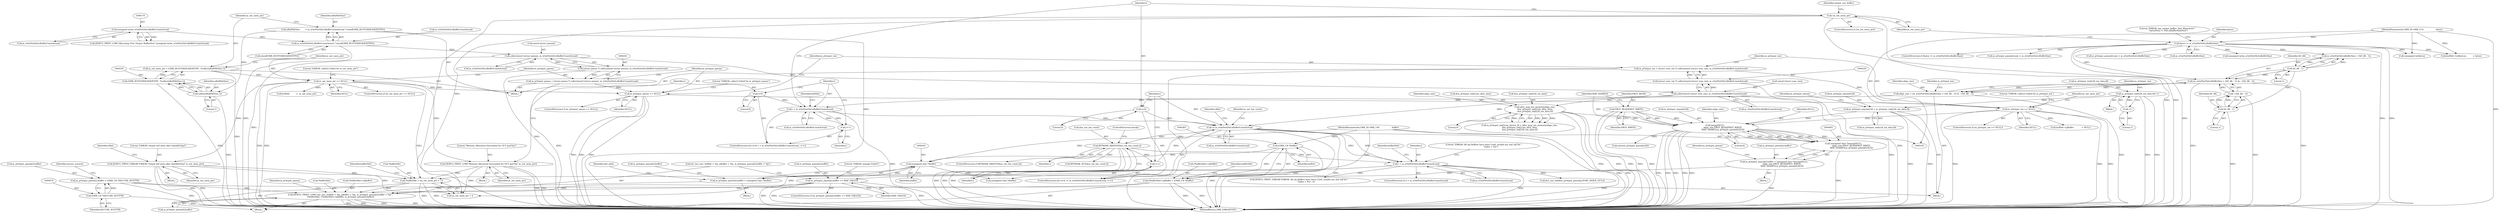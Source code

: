 digraph "0_Android_89913d7df36dbeb458ce165856bd6505a2ec647d_0@pointer" {
"1000604" [label="(Call,DEBUG_PRINT_LOW(\"use_out:: bufhdr = %p, pBuffer = %p, m_pOutput_pmem[i].buffer = %p\",\n (*bufferHdr), (*bufferHdr)->pBuffer, m_pOutput_pmem[i].buffer))"];
"1000371" [label="(Call,*bufferHdr = (m_out_mem_ptr + i ))"];
"1000334" [label="(Call,DEBUG_PRINT_ERROR(\"ERROR: Output buf mem alloc failed[0x%p]\",m_out_mem_ptr))"];
"1000190" [label="(Call,m_out_mem_ptr == NULL)"];
"1000182" [label="(Call,m_out_mem_ptr = (OMX_BUFFERHEADERTYPE  *)calloc(nBufHdrSize,1))"];
"1000184" [label="(Call,(OMX_BUFFERHEADERTYPE  *)calloc(nBufHdrSize,1))"];
"1000186" [label="(Call,calloc(nBufHdrSize,1))"];
"1000174" [label="(Call,nBufHdrSize        = m_sOutPortDef.nBufferCountActual * sizeof(OMX_BUFFERHEADERTYPE))"];
"1000176" [label="(Call,m_sOutPortDef.nBufferCountActual * sizeof(OMX_BUFFERHEADERTYPE))"];
"1000169" [label="(Call,(unsigned int)m_sOutPortDef.nBufferCountActual)"];
"1000157" [label="(Call,!m_out_mem_ptr)"];
"1000242" [label="(Call,DEBUG_PRINT_LOW(\"Memory Allocation Succeeded for OUT port%p\",m_out_mem_ptr))"];
"1000365" [label="(Call,i < m_sOutPortDef.nBufferCountActual)"];
"1000353" [label="(Call,BITMASK_ABSENT(&m_out_bm_count,i))"];
"1000344" [label="(Call,i< m_sOutPortDef.nBufferCountActual)"];
"1000341" [label="(Call,i=0)"];
"1000349" [label="(Call,i++)"];
"1000249" [label="(Call,i < m_sOutPortDef.nBufferCountActual)"];
"1000254" [label="(Call,i++)"];
"1000246" [label="(Call,i=0)"];
"1000221" [label="(Call,calloc(sizeof (struct venc_ion), m_sOutPortDef.nBufferCountActual))"];
"1000202" [label="(Call,calloc(sizeof (struct pmem), m_sOutPortDef.nBufferCountActual))"];
"1000377" [label="(Call,(*bufferHdr)->pBuffer = (OMX_U8 *)buffer)"];
"1000382" [label="(Call,(OMX_U8 *)buffer)"];
"1000109" [label="(MethodParameterIn,OMX_IN OMX_U8*                   buffer)"];
"1000472" [label="(Call,m_pOutput_pmem[i].buffer = (OMX_U8 *)SECURE_BUFPTR)"];
"1000478" [label="(Call,(OMX_U8 *)SECURE_BUFPTR)"];
"1000507" [label="(Call,m_pOutput_pmem[i].buffer == MAP_FAILED)"];
"1000485" [label="(Call,m_pOutput_pmem[i].buffer = (unsigned char *)mmap(NULL,\n                        align_size,PROT_READ|PROT_WRITE,\n                        MAP_SHARED,m_pOutput_pmem[i].fd,0))"];
"1000491" [label="(Call,(unsigned char *)mmap(NULL,\n                        align_size,PROT_READ|PROT_WRITE,\n                        MAP_SHARED,m_pOutput_pmem[i].fd,0))"];
"1000493" [label="(Call,mmap(NULL,\n                        align_size,PROT_READ|PROT_WRITE,\n                        MAP_SHARED,m_pOutput_pmem[i].fd,0))"];
"1000228" [label="(Call,m_pOutput_ion == NULL)"];
"1000217" [label="(Call,m_pOutput_ion = (struct venc_ion *) calloc(sizeof (struct venc_ion), m_sOutPortDef.nBufferCountActual))"];
"1000219" [label="(Call,(struct venc_ion *) calloc(sizeof (struct venc_ion), m_sOutPortDef.nBufferCountActual))"];
"1000209" [label="(Call,m_pOutput_pmem == NULL)"];
"1000198" [label="(Call,m_pOutput_pmem = (struct pmem *) calloc(sizeof (struct pmem), m_sOutPortDef.nBufferCountActual))"];
"1000200" [label="(Call,(struct pmem *) calloc(sizeof (struct pmem), m_sOutPortDef.nBufferCountActual))"];
"1000415" [label="(Call,alloc_map_ion_memory(align_size,\n &m_pOutput_ion[i].ion_alloc_data,\n &m_pOutput_ion[i].fd_ion_data,0))"];
"1000395" [label="(Call,align_size = (m_sOutPortDef.nBufferSize + (SZ_4K - 1)) & ~(SZ_4K - 1))"];
"1000397" [label="(Call,(m_sOutPortDef.nBufferSize + (SZ_4K - 1)) & ~(SZ_4K - 1))"];
"1000138" [label="(Call,bytes != m_sOutPortDef.nBufferSize)"];
"1000108" [label="(MethodParameterIn,OMX_IN OMX_U32                   bytes)"];
"1000402" [label="(Call,SZ_4K - 1)"];
"1000405" [label="(Call,~(SZ_4K - 1))"];
"1000406" [label="(Call,SZ_4K - 1)"];
"1000496" [label="(Call,PROT_READ|PROT_WRITE)"];
"1000443" [label="(Call,m_pOutput_pmem[i].fd = m_pOutput_ion[i].fd_ion_data.fd)"];
"1000313" [label="(Call,m_pOutput_ion[i].fd_ion_data.fd=-1)"];
"1000321" [label="(Call,-1)"];
"1000584" [label="(Call,m_pOutput_pmem[i].buffer = (unsigned char *)buffer)"];
"1000590" [label="(Call,(unsigned char *)buffer)"];
"1000203" [label="(Call,sizeof (struct pmem))"];
"1000246" [label="(Call,i=0)"];
"1000248" [label="(Literal,0)"];
"1000412" [label="(Identifier,m_pOutput_ion)"];
"1000517" [label="(Call,close(m_pOutput_pmem[i].fd))"];
"1000415" [label="(Call,alloc_map_ion_memory(align_size,\n &m_pOutput_ion[i].ion_alloc_data,\n &m_pOutput_ion[i].fd_ion_data,0))"];
"1000334" [label="(Call,DEBUG_PRINT_ERROR(\"ERROR: Output buf mem alloc failed[0x%p]\",m_out_mem_ptr))"];
"1000313" [label="(Call,m_pOutput_ion[i].fd_ion_data.fd=-1)"];
"1000145" [label="(Literal,\"ERROR: use_output_buffer: Size Mismatch!! \"\n \"bytes[%u] != Port.nBufferSize[%u]\")"];
"1000358" [label="(ControlStructure,break;)"];
"1000157" [label="(Call,!m_out_mem_ptr)"];
"1000354" [label="(Call,&m_out_bm_count)"];
"1000646" [label="(MethodReturn,OMX_ERRORTYPE)"];
"1000480" [label="(Identifier,SECURE_BUFPTR)"];
"1000192" [label="(Identifier,NULL)"];
"1000417" [label="(Call,&m_pOutput_ion[i].ion_alloc_data)"];
"1000409" [label="(Call,m_pOutput_ion[i].ion_device_fd = alloc_map_ion_memory(align_size,\n &m_pOutput_ion[i].ion_alloc_data,\n &m_pOutput_ion[i].fd_ion_data,0))"];
"1000367" [label="(Call,m_sOutPortDef.nBufferCountActual)"];
"1000243" [label="(Literal,\"Memory Allocation Succeeded for OUT port%p\")"];
"1000340" [label="(ControlStructure,for (i=0; i< m_sOutPortDef.nBufferCountActual; i++))"];
"1000366" [label="(Identifier,i)"];
"1000498" [label="(Identifier,PROT_WRITE)"];
"1000245" [label="(ControlStructure,for (i=0; i < m_sOutPortDef.nBufferCountActual ; i++))"];
"1000139" [label="(Identifier,bytes)"];
"1000495" [label="(Identifier,align_size)"];
"1000195" [label="(Literal,\"ERROR: calloc() Failed for m_out_mem_ptr\")"];
"1000224" [label="(Call,m_sOutPortDef.nBufferCountActual)"];
"1000429" [label="(Literal,0)"];
"1000397" [label="(Call,(m_sOutPortDef.nBufferSize + (SZ_4K - 1)) & ~(SZ_4K - 1))"];
"1000604" [label="(Call,DEBUG_PRINT_LOW(\"use_out:: bufhdr = %p, pBuffer = %p, m_pOutput_pmem[i].buffer = %p\",\n (*bufferHdr), (*bufferHdr)->pBuffer, m_pOutput_pmem[i].buffer))"];
"1000349" [label="(Call,i++)"];
"1000140" [label="(Call,m_sOutPortDef.nBufferSize)"];
"1000156" [label="(ControlStructure,if (!m_out_mem_ptr))"];
"1000377" [label="(Call,(*bufferHdr)->pBuffer = (OMX_U8 *)buffer)"];
"1000183" [label="(Identifier,m_out_mem_ptr)"];
"1000473" [label="(Call,m_pOutput_pmem[i].buffer)"];
"1000483" [label="(Identifier,secure_session)"];
"1000493" [label="(Call,mmap(NULL,\n                        align_size,PROT_READ|PROT_WRITE,\n                        MAP_SHARED,m_pOutput_pmem[i].fd,0))"];
"1000335" [label="(Literal,\"ERROR: Output buf mem alloc failed[0x%p]\")"];
"1000639" [label="(Literal,\"ERROR: All o/p Buffers have been Used, invalid use_buf call for \"\n                     \"index = %u\")"];
"1000176" [label="(Call,m_sOutPortDef.nBufferCountActual * sizeof(OMX_BUFFERHEADERTYPE))"];
"1000167" [label="(Call,DEBUG_PRINT_LOW(\"Allocating First Output Buffer(%u)\",(unsigned int)m_sOutPortDef.nBufferCountActual))"];
"1000342" [label="(Identifier,i)"];
"1000344" [label="(Call,i< m_sOutPortDef.nBufferCountActual)"];
"1000402" [label="(Call,SZ_4K - 1)"];
"1000485" [label="(Call,m_pOutput_pmem[i].buffer = (unsigned char *)mmap(NULL,\n                        align_size,PROT_READ|PROT_WRITE,\n                        MAP_SHARED,m_pOutput_pmem[i].fd,0))"];
"1000396" [label="(Identifier,align_size)"];
"1000255" [label="(Identifier,i)"];
"1000108" [label="(MethodParameterIn,OMX_IN OMX_U32                   bytes)"];
"1000506" [label="(ControlStructure,if (m_pOutput_pmem[i].buffer == MAP_FAILED))"];
"1000404" [label="(Literal,1)"];
"1000180" [label="(Call,sizeof(OMX_BUFFERHEADERTYPE))"];
"1000373" [label="(Identifier,bufferHdr)"];
"1000149" [label="(Call,(unsigned int)m_sOutPortDef.nBufferSize)"];
"1000612" [label="(Call,m_pOutput_pmem[i].buffer)"];
"1000382" [label="(Call,(OMX_U8 *)buffer)"];
"1000484" [label="(Block,)"];
"1000138" [label="(Call,bytes != m_sOutPortDef.nBufferSize)"];
"1000395" [label="(Call,align_size = (m_sOutPortDef.nBufferSize + (SZ_4K - 1)) & ~(SZ_4K - 1))"];
"1000244" [label="(Identifier,m_out_mem_ptr)"];
"1000508" [label="(Call,m_pOutput_pmem[i].buffer)"];
"1000251" [label="(Call,m_sOutPortDef.nBufferCountActual)"];
"1000237" [label="(Identifier,m_out_mem_ptr)"];
"1000499" [label="(Identifier,MAP_SHARED)"];
"1000221" [label="(Call,calloc(sizeof (struct venc_ion), m_sOutPortDef.nBufferCountActual))"];
"1000199" [label="(Identifier,m_pOutput_pmem)"];
"1000336" [label="(Identifier,m_out_mem_ptr)"];
"1000230" [label="(Identifier,NULL)"];
"1000346" [label="(Call,m_sOutPortDef.nBufferCountActual)"];
"1000608" [label="(Call,(*bufferHdr)->pBuffer)"];
"1000177" [label="(Call,m_sOutPortDef.nBufferCountActual)"];
"1000217" [label="(Call,m_pOutput_ion = (struct venc_ion *) calloc(sizeof (struct venc_ion), m_sOutPortDef.nBufferCountActual))"];
"1000249" [label="(Call,i < m_sOutPortDef.nBufferCountActual)"];
"1000388" [label="(Identifier,bufferHdr)"];
"1000371" [label="(Call,*bufferHdr = (m_out_mem_ptr + i ))"];
"1000497" [label="(Identifier,PROT_READ)"];
"1000290" [label="(Call,bufHdr->pBuffer            = NULL)"];
"1000341" [label="(Call,i=0)"];
"1000109" [label="(MethodParameterIn,OMX_IN OMX_U8*                   buffer)"];
"1000443" [label="(Call,m_pOutput_pmem[i].fd = m_pOutput_ion[i].fd_ion_data.fd)"];
"1000510" [label="(Identifier,m_pOutput_pmem)"];
"1000423" [label="(Call,&m_pOutput_ion[i].fd_ion_data)"];
"1000408" [label="(Literal,1)"];
"1000507" [label="(Call,m_pOutput_pmem[i].buffer == MAP_FAILED)"];
"1000174" [label="(Call,nBufHdrSize        = m_sOutPortDef.nBufferCountActual * sizeof(OMX_BUFFERHEADERTYPE))"];
"1000372" [label="(Call,*bufferHdr)"];
"1000218" [label="(Identifier,m_pOutput_ion)"];
"1000270" [label="(Call,bufHdr->nAllocLen          = bytes)"];
"1000384" [label="(Identifier,buffer)"];
"1000191" [label="(Identifier,m_out_mem_ptr)"];
"1000239" [label="(Call,bufHdr          =  m_out_mem_ptr)"];
"1000622" [label="(Identifier,m_pOutput_pmem)"];
"1000210" [label="(Identifier,m_pOutput_pmem)"];
"1000219" [label="(Call,(struct venc_ion *) calloc(sizeof (struct venc_ion), m_sOutPortDef.nBufferCountActual))"];
"1000202" [label="(Call,calloc(sizeof (struct pmem), m_sOutPortDef.nBufferCountActual))"];
"1000137" [label="(ControlStructure,if (bytes != m_sOutPortDef.nBufferSize))"];
"1000505" [label="(Literal,0)"];
"1000374" [label="(Call,m_out_mem_ptr + i)"];
"1000459" [label="(Identifier,m_pOutput_pmem)"];
"1000175" [label="(Identifier,nBufHdrSize)"];
"1000356" [label="(Identifier,i)"];
"1000250" [label="(Identifier,i)"];
"1000590" [label="(Call,(unsigned char *)buffer)"];
"1000229" [label="(Identifier,m_pOutput_ion)"];
"1000222" [label="(Call,sizeof (struct venc_ion))"];
"1000198" [label="(Call,m_pOutput_pmem = (struct pmem *) calloc(sizeof (struct pmem), m_sOutPortDef.nBufferCountActual))"];
"1000184" [label="(Call,(OMX_BUFFERHEADERTYPE  *)calloc(nBufHdrSize,1))"];
"1000398" [label="(Call,m_sOutPortDef.nBufferSize + (SZ_4K - 1))"];
"1000256" [label="(Block,)"];
"1000146" [label="(Call,(unsigned int)bytes)"];
"1000208" [label="(ControlStructure,if (m_pOutput_pmem == NULL))"];
"1000456" [label="(Call,m_pOutput_pmem[i].size = m_sOutPortDef.nBufferSize)"];
"1000254" [label="(Call,i++)"];
"1000350" [label="(Identifier,i)"];
"1000345" [label="(Identifier,i)"];
"1000333" [label="(Block,)"];
"1000380" [label="(Identifier,bufferHdr)"];
"1000182" [label="(Call,m_out_mem_ptr = (OMX_BUFFERHEADERTYPE  *)calloc(nBufHdrSize,1))"];
"1000394" [label="(Block,)"];
"1000211" [label="(Identifier,NULL)"];
"1000209" [label="(Call,m_pOutput_pmem == NULL)"];
"1000259" [label="(Identifier,bufHdr)"];
"1000321" [label="(Call,-1)"];
"1000238" [label="(Block,)"];
"1000606" [label="(Call,*bufferHdr)"];
"1000365" [label="(Call,i < m_sOutPortDef.nBufferCountActual)"];
"1000343" [label="(Literal,0)"];
"1000494" [label="(Identifier,NULL)"];
"1000584" [label="(Call,m_pOutput_pmem[i].buffer = (unsigned char *)buffer)"];
"1000378" [label="(Call,(*bufferHdr)->pBuffer)"];
"1000601" [label="(Call,(unsigned char *)buffer)"];
"1000169" [label="(Call,(unsigned int)m_sOutPortDef.nBufferCountActual)"];
"1000632" [label="(Call,BITMASK_SET(&m_out_bm_count,i))"];
"1000496" [label="(Call,PROT_READ|PROT_WRITE)"];
"1000186" [label="(Call,calloc(nBufHdrSize,1))"];
"1000405" [label="(Call,~(SZ_4K - 1))"];
"1000638" [label="(Call,DEBUG_PRINT_ERROR(\"ERROR: All o/p Buffers have been Used, invalid use_buf call for \"\n                     \"index = %u\", i))"];
"1000352" [label="(ControlStructure,if (BITMASK_ABSENT(&m_out_bm_count,i)))"];
"1000592" [label="(Identifier,buffer)"];
"1000327" [label="(Identifier,m_pOutput_ion)"];
"1000205" [label="(Call,m_sOutPortDef.nBufferCountActual)"];
"1000190" [label="(Call,m_out_mem_ptr == NULL)"];
"1000513" [label="(Identifier,MAP_FAILED)"];
"1000486" [label="(Call,m_pOutput_pmem[i].buffer)"];
"1000449" [label="(Call,m_pOutput_ion[i].fd_ion_data.fd)"];
"1000355" [label="(Identifier,m_out_bm_count)"];
"1000361" [label="(Identifier,eRet)"];
"1000233" [label="(Literal,\"ERROR: calloc() Failed for m_pOutput_ion\")"];
"1000585" [label="(Call,m_pOutput_pmem[i].buffer)"];
"1000158" [label="(Identifier,m_out_mem_ptr)"];
"1000600" [label="(Identifier,buf_addr)"];
"1000444" [label="(Call,m_pOutput_pmem[i].fd)"];
"1000314" [label="(Call,m_pOutput_ion[i].fd_ion_data.fd)"];
"1000161" [label="(Identifier,output_use_buffer)"];
"1000159" [label="(Block,)"];
"1000605" [label="(Literal,\"use_out:: bufhdr = %p, pBuffer = %p, m_pOutput_pmem[i].buffer = %p\")"];
"1000416" [label="(Identifier,align_size)"];
"1000491" [label="(Call,(unsigned char *)mmap(NULL,\n                        align_size,PROT_READ|PROT_WRITE,\n                        MAP_SHARED,m_pOutput_pmem[i].fd,0))"];
"1000353" [label="(Call,BITMASK_ABSENT(&m_out_bm_count,i))"];
"1000322" [label="(Literal,1)"];
"1000478" [label="(Call,(OMX_U8 *)SECURE_BUFPTR)"];
"1000242" [label="(Call,DEBUG_PRINT_LOW(\"Memory Allocation Succeeded for OUT port%p\",m_out_mem_ptr))"];
"1000189" [label="(ControlStructure,if (m_out_mem_ptr == NULL))"];
"1000575" [label="(Call,m_pOutput_pmem[i].size = m_sOutPortDef.nBufferSize)"];
"1000546" [label="(Block,)"];
"1000338" [label="(Identifier,eRet)"];
"1000200" [label="(Call,(struct pmem *) calloc(sizeof (struct pmem), m_sOutPortDef.nBufferCountActual))"];
"1000406" [label="(Call,SZ_4K - 1)"];
"1000227" [label="(ControlStructure,if (m_pOutput_ion == NULL))"];
"1000228" [label="(Call,m_pOutput_ion == NULL)"];
"1000364" [label="(ControlStructure,if (i < m_sOutPortDef.nBufferCountActual))"];
"1000407" [label="(Identifier,SZ_4K)"];
"1000500" [label="(Call,m_pOutput_pmem[i].fd)"];
"1000619" [label="(Call,dev_use_buf(&m_pOutput_pmem[i],PORT_INDEX_OUT,i))"];
"1000188" [label="(Literal,1)"];
"1000516" [label="(Literal,\"ERROR: mmap() Failed\")"];
"1000472" [label="(Call,m_pOutput_pmem[i].buffer = (OMX_U8 *)SECURE_BUFPTR)"];
"1000247" [label="(Identifier,i)"];
"1000214" [label="(Literal,\"ERROR: calloc() Failed for m_pOutput_pmem\")"];
"1000403" [label="(Identifier,SZ_4K)"];
"1000187" [label="(Identifier,nBufHdrSize)"];
"1000171" [label="(Call,m_sOutPortDef.nBufferCountActual)"];
"1000370" [label="(Block,)"];
"1000604" -> "1000370"  [label="AST: "];
"1000604" -> "1000612"  [label="CFG: "];
"1000605" -> "1000604"  [label="AST: "];
"1000606" -> "1000604"  [label="AST: "];
"1000608" -> "1000604"  [label="AST: "];
"1000612" -> "1000604"  [label="AST: "];
"1000622" -> "1000604"  [label="CFG: "];
"1000604" -> "1000646"  [label="DDG: "];
"1000604" -> "1000646"  [label="DDG: "];
"1000604" -> "1000646"  [label="DDG: "];
"1000604" -> "1000646"  [label="DDG: "];
"1000371" -> "1000604"  [label="DDG: "];
"1000377" -> "1000604"  [label="DDG: "];
"1000472" -> "1000604"  [label="DDG: "];
"1000507" -> "1000604"  [label="DDG: "];
"1000584" -> "1000604"  [label="DDG: "];
"1000371" -> "1000370"  [label="AST: "];
"1000371" -> "1000374"  [label="CFG: "];
"1000372" -> "1000371"  [label="AST: "];
"1000374" -> "1000371"  [label="AST: "];
"1000380" -> "1000371"  [label="CFG: "];
"1000371" -> "1000646"  [label="DDG: "];
"1000371" -> "1000646"  [label="DDG: "];
"1000334" -> "1000371"  [label="DDG: "];
"1000157" -> "1000371"  [label="DDG: "];
"1000242" -> "1000371"  [label="DDG: "];
"1000365" -> "1000371"  [label="DDG: "];
"1000334" -> "1000333"  [label="AST: "];
"1000334" -> "1000336"  [label="CFG: "];
"1000335" -> "1000334"  [label="AST: "];
"1000336" -> "1000334"  [label="AST: "];
"1000338" -> "1000334"  [label="CFG: "];
"1000334" -> "1000646"  [label="DDG: "];
"1000334" -> "1000646"  [label="DDG: "];
"1000190" -> "1000334"  [label="DDG: "];
"1000334" -> "1000374"  [label="DDG: "];
"1000190" -> "1000189"  [label="AST: "];
"1000190" -> "1000192"  [label="CFG: "];
"1000191" -> "1000190"  [label="AST: "];
"1000192" -> "1000190"  [label="AST: "];
"1000195" -> "1000190"  [label="CFG: "];
"1000199" -> "1000190"  [label="CFG: "];
"1000190" -> "1000646"  [label="DDG: "];
"1000190" -> "1000646"  [label="DDG: "];
"1000190" -> "1000646"  [label="DDG: "];
"1000182" -> "1000190"  [label="DDG: "];
"1000190" -> "1000209"  [label="DDG: "];
"1000190" -> "1000239"  [label="DDG: "];
"1000190" -> "1000242"  [label="DDG: "];
"1000182" -> "1000159"  [label="AST: "];
"1000182" -> "1000184"  [label="CFG: "];
"1000183" -> "1000182"  [label="AST: "];
"1000184" -> "1000182"  [label="AST: "];
"1000191" -> "1000182"  [label="CFG: "];
"1000182" -> "1000646"  [label="DDG: "];
"1000184" -> "1000182"  [label="DDG: "];
"1000184" -> "1000186"  [label="CFG: "];
"1000185" -> "1000184"  [label="AST: "];
"1000186" -> "1000184"  [label="AST: "];
"1000184" -> "1000646"  [label="DDG: "];
"1000186" -> "1000184"  [label="DDG: "];
"1000186" -> "1000184"  [label="DDG: "];
"1000186" -> "1000188"  [label="CFG: "];
"1000187" -> "1000186"  [label="AST: "];
"1000188" -> "1000186"  [label="AST: "];
"1000186" -> "1000646"  [label="DDG: "];
"1000174" -> "1000186"  [label="DDG: "];
"1000174" -> "1000159"  [label="AST: "];
"1000174" -> "1000176"  [label="CFG: "];
"1000175" -> "1000174"  [label="AST: "];
"1000176" -> "1000174"  [label="AST: "];
"1000183" -> "1000174"  [label="CFG: "];
"1000174" -> "1000646"  [label="DDG: "];
"1000176" -> "1000174"  [label="DDG: "];
"1000176" -> "1000180"  [label="CFG: "];
"1000177" -> "1000176"  [label="AST: "];
"1000180" -> "1000176"  [label="AST: "];
"1000176" -> "1000646"  [label="DDG: "];
"1000169" -> "1000176"  [label="DDG: "];
"1000176" -> "1000202"  [label="DDG: "];
"1000169" -> "1000167"  [label="AST: "];
"1000169" -> "1000171"  [label="CFG: "];
"1000170" -> "1000169"  [label="AST: "];
"1000171" -> "1000169"  [label="AST: "];
"1000167" -> "1000169"  [label="CFG: "];
"1000169" -> "1000167"  [label="DDG: "];
"1000157" -> "1000156"  [label="AST: "];
"1000157" -> "1000158"  [label="CFG: "];
"1000158" -> "1000157"  [label="AST: "];
"1000161" -> "1000157"  [label="CFG: "];
"1000342" -> "1000157"  [label="CFG: "];
"1000157" -> "1000646"  [label="DDG: "];
"1000157" -> "1000646"  [label="DDG: "];
"1000157" -> "1000374"  [label="DDG: "];
"1000242" -> "1000238"  [label="AST: "];
"1000242" -> "1000244"  [label="CFG: "];
"1000243" -> "1000242"  [label="AST: "];
"1000244" -> "1000242"  [label="AST: "];
"1000247" -> "1000242"  [label="CFG: "];
"1000242" -> "1000646"  [label="DDG: "];
"1000242" -> "1000646"  [label="DDG: "];
"1000242" -> "1000374"  [label="DDG: "];
"1000365" -> "1000364"  [label="AST: "];
"1000365" -> "1000367"  [label="CFG: "];
"1000366" -> "1000365"  [label="AST: "];
"1000367" -> "1000365"  [label="AST: "];
"1000373" -> "1000365"  [label="CFG: "];
"1000639" -> "1000365"  [label="CFG: "];
"1000365" -> "1000646"  [label="DDG: "];
"1000365" -> "1000646"  [label="DDG: "];
"1000353" -> "1000365"  [label="DDG: "];
"1000344" -> "1000365"  [label="DDG: "];
"1000344" -> "1000365"  [label="DDG: "];
"1000365" -> "1000374"  [label="DDG: "];
"1000365" -> "1000619"  [label="DDG: "];
"1000365" -> "1000638"  [label="DDG: "];
"1000353" -> "1000352"  [label="AST: "];
"1000353" -> "1000356"  [label="CFG: "];
"1000354" -> "1000353"  [label="AST: "];
"1000356" -> "1000353"  [label="AST: "];
"1000358" -> "1000353"  [label="CFG: "];
"1000350" -> "1000353"  [label="CFG: "];
"1000353" -> "1000646"  [label="DDG: "];
"1000353" -> "1000646"  [label="DDG: "];
"1000353" -> "1000646"  [label="DDG: "];
"1000353" -> "1000349"  [label="DDG: "];
"1000344" -> "1000353"  [label="DDG: "];
"1000353" -> "1000632"  [label="DDG: "];
"1000344" -> "1000340"  [label="AST: "];
"1000344" -> "1000346"  [label="CFG: "];
"1000345" -> "1000344"  [label="AST: "];
"1000346" -> "1000344"  [label="AST: "];
"1000355" -> "1000344"  [label="CFG: "];
"1000361" -> "1000344"  [label="CFG: "];
"1000344" -> "1000646"  [label="DDG: "];
"1000344" -> "1000646"  [label="DDG: "];
"1000344" -> "1000646"  [label="DDG: "];
"1000341" -> "1000344"  [label="DDG: "];
"1000349" -> "1000344"  [label="DDG: "];
"1000249" -> "1000344"  [label="DDG: "];
"1000221" -> "1000344"  [label="DDG: "];
"1000341" -> "1000340"  [label="AST: "];
"1000341" -> "1000343"  [label="CFG: "];
"1000342" -> "1000341"  [label="AST: "];
"1000343" -> "1000341"  [label="AST: "];
"1000345" -> "1000341"  [label="CFG: "];
"1000349" -> "1000340"  [label="AST: "];
"1000349" -> "1000350"  [label="CFG: "];
"1000350" -> "1000349"  [label="AST: "];
"1000345" -> "1000349"  [label="CFG: "];
"1000249" -> "1000245"  [label="AST: "];
"1000249" -> "1000251"  [label="CFG: "];
"1000250" -> "1000249"  [label="AST: "];
"1000251" -> "1000249"  [label="AST: "];
"1000259" -> "1000249"  [label="CFG: "];
"1000342" -> "1000249"  [label="CFG: "];
"1000249" -> "1000646"  [label="DDG: "];
"1000254" -> "1000249"  [label="DDG: "];
"1000246" -> "1000249"  [label="DDG: "];
"1000221" -> "1000249"  [label="DDG: "];
"1000249" -> "1000254"  [label="DDG: "];
"1000254" -> "1000245"  [label="AST: "];
"1000254" -> "1000255"  [label="CFG: "];
"1000255" -> "1000254"  [label="AST: "];
"1000250" -> "1000254"  [label="CFG: "];
"1000246" -> "1000245"  [label="AST: "];
"1000246" -> "1000248"  [label="CFG: "];
"1000247" -> "1000246"  [label="AST: "];
"1000248" -> "1000246"  [label="AST: "];
"1000250" -> "1000246"  [label="CFG: "];
"1000221" -> "1000219"  [label="AST: "];
"1000221" -> "1000224"  [label="CFG: "];
"1000222" -> "1000221"  [label="AST: "];
"1000224" -> "1000221"  [label="AST: "];
"1000219" -> "1000221"  [label="CFG: "];
"1000221" -> "1000646"  [label="DDG: "];
"1000221" -> "1000219"  [label="DDG: "];
"1000202" -> "1000221"  [label="DDG: "];
"1000202" -> "1000200"  [label="AST: "];
"1000202" -> "1000205"  [label="CFG: "];
"1000203" -> "1000202"  [label="AST: "];
"1000205" -> "1000202"  [label="AST: "];
"1000200" -> "1000202"  [label="CFG: "];
"1000202" -> "1000646"  [label="DDG: "];
"1000202" -> "1000200"  [label="DDG: "];
"1000377" -> "1000370"  [label="AST: "];
"1000377" -> "1000382"  [label="CFG: "];
"1000378" -> "1000377"  [label="AST: "];
"1000382" -> "1000377"  [label="AST: "];
"1000388" -> "1000377"  [label="CFG: "];
"1000377" -> "1000646"  [label="DDG: "];
"1000377" -> "1000646"  [label="DDG: "];
"1000382" -> "1000377"  [label="DDG: "];
"1000382" -> "1000384"  [label="CFG: "];
"1000383" -> "1000382"  [label="AST: "];
"1000384" -> "1000382"  [label="AST: "];
"1000382" -> "1000646"  [label="DDG: "];
"1000109" -> "1000382"  [label="DDG: "];
"1000382" -> "1000590"  [label="DDG: "];
"1000109" -> "1000103"  [label="AST: "];
"1000109" -> "1000646"  [label="DDG: "];
"1000109" -> "1000590"  [label="DDG: "];
"1000109" -> "1000601"  [label="DDG: "];
"1000472" -> "1000394"  [label="AST: "];
"1000472" -> "1000478"  [label="CFG: "];
"1000473" -> "1000472"  [label="AST: "];
"1000478" -> "1000472"  [label="AST: "];
"1000483" -> "1000472"  [label="CFG: "];
"1000472" -> "1000646"  [label="DDG: "];
"1000478" -> "1000472"  [label="DDG: "];
"1000478" -> "1000480"  [label="CFG: "];
"1000479" -> "1000478"  [label="AST: "];
"1000480" -> "1000478"  [label="AST: "];
"1000478" -> "1000646"  [label="DDG: "];
"1000507" -> "1000506"  [label="AST: "];
"1000507" -> "1000513"  [label="CFG: "];
"1000508" -> "1000507"  [label="AST: "];
"1000513" -> "1000507"  [label="AST: "];
"1000516" -> "1000507"  [label="CFG: "];
"1000605" -> "1000507"  [label="CFG: "];
"1000507" -> "1000646"  [label="DDG: "];
"1000507" -> "1000646"  [label="DDG: "];
"1000507" -> "1000646"  [label="DDG: "];
"1000485" -> "1000507"  [label="DDG: "];
"1000485" -> "1000484"  [label="AST: "];
"1000485" -> "1000491"  [label="CFG: "];
"1000486" -> "1000485"  [label="AST: "];
"1000491" -> "1000485"  [label="AST: "];
"1000510" -> "1000485"  [label="CFG: "];
"1000485" -> "1000646"  [label="DDG: "];
"1000491" -> "1000485"  [label="DDG: "];
"1000491" -> "1000493"  [label="CFG: "];
"1000492" -> "1000491"  [label="AST: "];
"1000493" -> "1000491"  [label="AST: "];
"1000491" -> "1000646"  [label="DDG: "];
"1000493" -> "1000491"  [label="DDG: "];
"1000493" -> "1000491"  [label="DDG: "];
"1000493" -> "1000491"  [label="DDG: "];
"1000493" -> "1000491"  [label="DDG: "];
"1000493" -> "1000491"  [label="DDG: "];
"1000493" -> "1000491"  [label="DDG: "];
"1000493" -> "1000505"  [label="CFG: "];
"1000494" -> "1000493"  [label="AST: "];
"1000495" -> "1000493"  [label="AST: "];
"1000496" -> "1000493"  [label="AST: "];
"1000499" -> "1000493"  [label="AST: "];
"1000500" -> "1000493"  [label="AST: "];
"1000505" -> "1000493"  [label="AST: "];
"1000493" -> "1000646"  [label="DDG: "];
"1000493" -> "1000646"  [label="DDG: "];
"1000493" -> "1000646"  [label="DDG: "];
"1000493" -> "1000646"  [label="DDG: "];
"1000493" -> "1000646"  [label="DDG: "];
"1000228" -> "1000493"  [label="DDG: "];
"1000415" -> "1000493"  [label="DDG: "];
"1000496" -> "1000493"  [label="DDG: "];
"1000496" -> "1000493"  [label="DDG: "];
"1000443" -> "1000493"  [label="DDG: "];
"1000493" -> "1000517"  [label="DDG: "];
"1000228" -> "1000227"  [label="AST: "];
"1000228" -> "1000230"  [label="CFG: "];
"1000229" -> "1000228"  [label="AST: "];
"1000230" -> "1000228"  [label="AST: "];
"1000233" -> "1000228"  [label="CFG: "];
"1000237" -> "1000228"  [label="CFG: "];
"1000228" -> "1000646"  [label="DDG: "];
"1000228" -> "1000646"  [label="DDG: "];
"1000228" -> "1000646"  [label="DDG: "];
"1000217" -> "1000228"  [label="DDG: "];
"1000209" -> "1000228"  [label="DDG: "];
"1000228" -> "1000290"  [label="DDG: "];
"1000217" -> "1000159"  [label="AST: "];
"1000217" -> "1000219"  [label="CFG: "];
"1000218" -> "1000217"  [label="AST: "];
"1000219" -> "1000217"  [label="AST: "];
"1000229" -> "1000217"  [label="CFG: "];
"1000217" -> "1000646"  [label="DDG: "];
"1000219" -> "1000217"  [label="DDG: "];
"1000220" -> "1000219"  [label="AST: "];
"1000219" -> "1000646"  [label="DDG: "];
"1000209" -> "1000208"  [label="AST: "];
"1000209" -> "1000211"  [label="CFG: "];
"1000210" -> "1000209"  [label="AST: "];
"1000211" -> "1000209"  [label="AST: "];
"1000214" -> "1000209"  [label="CFG: "];
"1000218" -> "1000209"  [label="CFG: "];
"1000209" -> "1000646"  [label="DDG: "];
"1000209" -> "1000646"  [label="DDG: "];
"1000209" -> "1000646"  [label="DDG: "];
"1000198" -> "1000209"  [label="DDG: "];
"1000198" -> "1000159"  [label="AST: "];
"1000198" -> "1000200"  [label="CFG: "];
"1000199" -> "1000198"  [label="AST: "];
"1000200" -> "1000198"  [label="AST: "];
"1000210" -> "1000198"  [label="CFG: "];
"1000198" -> "1000646"  [label="DDG: "];
"1000200" -> "1000198"  [label="DDG: "];
"1000201" -> "1000200"  [label="AST: "];
"1000200" -> "1000646"  [label="DDG: "];
"1000415" -> "1000409"  [label="AST: "];
"1000415" -> "1000429"  [label="CFG: "];
"1000416" -> "1000415"  [label="AST: "];
"1000417" -> "1000415"  [label="AST: "];
"1000423" -> "1000415"  [label="AST: "];
"1000429" -> "1000415"  [label="AST: "];
"1000409" -> "1000415"  [label="CFG: "];
"1000415" -> "1000646"  [label="DDG: "];
"1000415" -> "1000646"  [label="DDG: "];
"1000415" -> "1000646"  [label="DDG: "];
"1000415" -> "1000409"  [label="DDG: "];
"1000415" -> "1000409"  [label="DDG: "];
"1000415" -> "1000409"  [label="DDG: "];
"1000415" -> "1000409"  [label="DDG: "];
"1000395" -> "1000415"  [label="DDG: "];
"1000395" -> "1000394"  [label="AST: "];
"1000395" -> "1000397"  [label="CFG: "];
"1000396" -> "1000395"  [label="AST: "];
"1000397" -> "1000395"  [label="AST: "];
"1000412" -> "1000395"  [label="CFG: "];
"1000395" -> "1000646"  [label="DDG: "];
"1000397" -> "1000395"  [label="DDG: "];
"1000397" -> "1000395"  [label="DDG: "];
"1000397" -> "1000405"  [label="CFG: "];
"1000398" -> "1000397"  [label="AST: "];
"1000405" -> "1000397"  [label="AST: "];
"1000397" -> "1000646"  [label="DDG: "];
"1000397" -> "1000646"  [label="DDG: "];
"1000138" -> "1000397"  [label="DDG: "];
"1000402" -> "1000397"  [label="DDG: "];
"1000402" -> "1000397"  [label="DDG: "];
"1000405" -> "1000397"  [label="DDG: "];
"1000138" -> "1000137"  [label="AST: "];
"1000138" -> "1000140"  [label="CFG: "];
"1000139" -> "1000138"  [label="AST: "];
"1000140" -> "1000138"  [label="AST: "];
"1000145" -> "1000138"  [label="CFG: "];
"1000158" -> "1000138"  [label="CFG: "];
"1000138" -> "1000646"  [label="DDG: "];
"1000138" -> "1000646"  [label="DDG: "];
"1000138" -> "1000646"  [label="DDG: "];
"1000108" -> "1000138"  [label="DDG: "];
"1000138" -> "1000146"  [label="DDG: "];
"1000138" -> "1000149"  [label="DDG: "];
"1000138" -> "1000270"  [label="DDG: "];
"1000138" -> "1000398"  [label="DDG: "];
"1000138" -> "1000456"  [label="DDG: "];
"1000138" -> "1000575"  [label="DDG: "];
"1000108" -> "1000103"  [label="AST: "];
"1000108" -> "1000646"  [label="DDG: "];
"1000108" -> "1000146"  [label="DDG: "];
"1000108" -> "1000270"  [label="DDG: "];
"1000402" -> "1000398"  [label="AST: "];
"1000402" -> "1000404"  [label="CFG: "];
"1000403" -> "1000402"  [label="AST: "];
"1000404" -> "1000402"  [label="AST: "];
"1000398" -> "1000402"  [label="CFG: "];
"1000402" -> "1000398"  [label="DDG: "];
"1000402" -> "1000398"  [label="DDG: "];
"1000402" -> "1000406"  [label="DDG: "];
"1000405" -> "1000406"  [label="CFG: "];
"1000406" -> "1000405"  [label="AST: "];
"1000405" -> "1000646"  [label="DDG: "];
"1000406" -> "1000405"  [label="DDG: "];
"1000406" -> "1000405"  [label="DDG: "];
"1000406" -> "1000408"  [label="CFG: "];
"1000407" -> "1000406"  [label="AST: "];
"1000408" -> "1000406"  [label="AST: "];
"1000406" -> "1000646"  [label="DDG: "];
"1000496" -> "1000498"  [label="CFG: "];
"1000497" -> "1000496"  [label="AST: "];
"1000498" -> "1000496"  [label="AST: "];
"1000499" -> "1000496"  [label="CFG: "];
"1000496" -> "1000646"  [label="DDG: "];
"1000496" -> "1000646"  [label="DDG: "];
"1000443" -> "1000394"  [label="AST: "];
"1000443" -> "1000449"  [label="CFG: "];
"1000444" -> "1000443"  [label="AST: "];
"1000449" -> "1000443"  [label="AST: "];
"1000459" -> "1000443"  [label="CFG: "];
"1000443" -> "1000646"  [label="DDG: "];
"1000443" -> "1000646"  [label="DDG: "];
"1000313" -> "1000443"  [label="DDG: "];
"1000313" -> "1000256"  [label="AST: "];
"1000313" -> "1000321"  [label="CFG: "];
"1000314" -> "1000313"  [label="AST: "];
"1000321" -> "1000313"  [label="AST: "];
"1000327" -> "1000313"  [label="CFG: "];
"1000313" -> "1000646"  [label="DDG: "];
"1000313" -> "1000646"  [label="DDG: "];
"1000321" -> "1000313"  [label="DDG: "];
"1000321" -> "1000322"  [label="CFG: "];
"1000322" -> "1000321"  [label="AST: "];
"1000584" -> "1000546"  [label="AST: "];
"1000584" -> "1000590"  [label="CFG: "];
"1000585" -> "1000584"  [label="AST: "];
"1000590" -> "1000584"  [label="AST: "];
"1000600" -> "1000584"  [label="CFG: "];
"1000590" -> "1000584"  [label="DDG: "];
"1000590" -> "1000592"  [label="CFG: "];
"1000591" -> "1000590"  [label="AST: "];
"1000592" -> "1000590"  [label="AST: "];
"1000590" -> "1000601"  [label="DDG: "];
}
